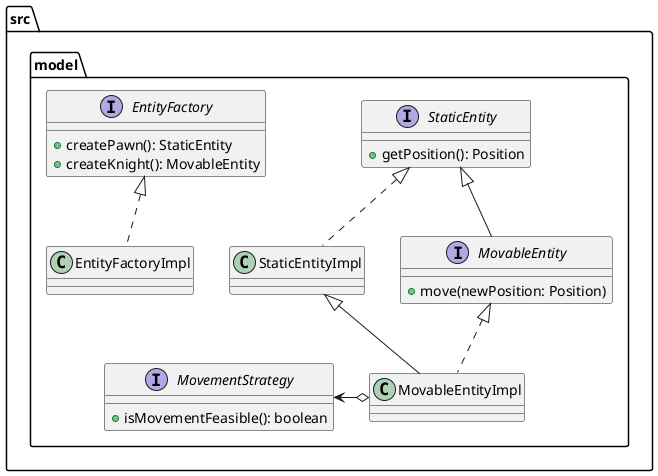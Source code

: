 @startuml uml-class

package src.model {
    interface StaticEntity {
        +getPosition(): Position
    }
    class StaticEntityImpl implements StaticEntity

    interface MovableEntity extends StaticEntity {
        +move(newPosition: Position)
    }
    class MovableEntityImpl implements MovableEntity
    MovableEntityImpl -up-|> StaticEntityImpl

    interface MovementStrategy {
        +isMovementFeasible(): boolean
    }

    MovableEntityImpl o-left-> MovementStrategy

    interface EntityFactory {
        +createPawn(): StaticEntity
        +createKnight(): MovableEntity
    }
    class EntityFactoryImpl implements EntityFactory
}

@enduml